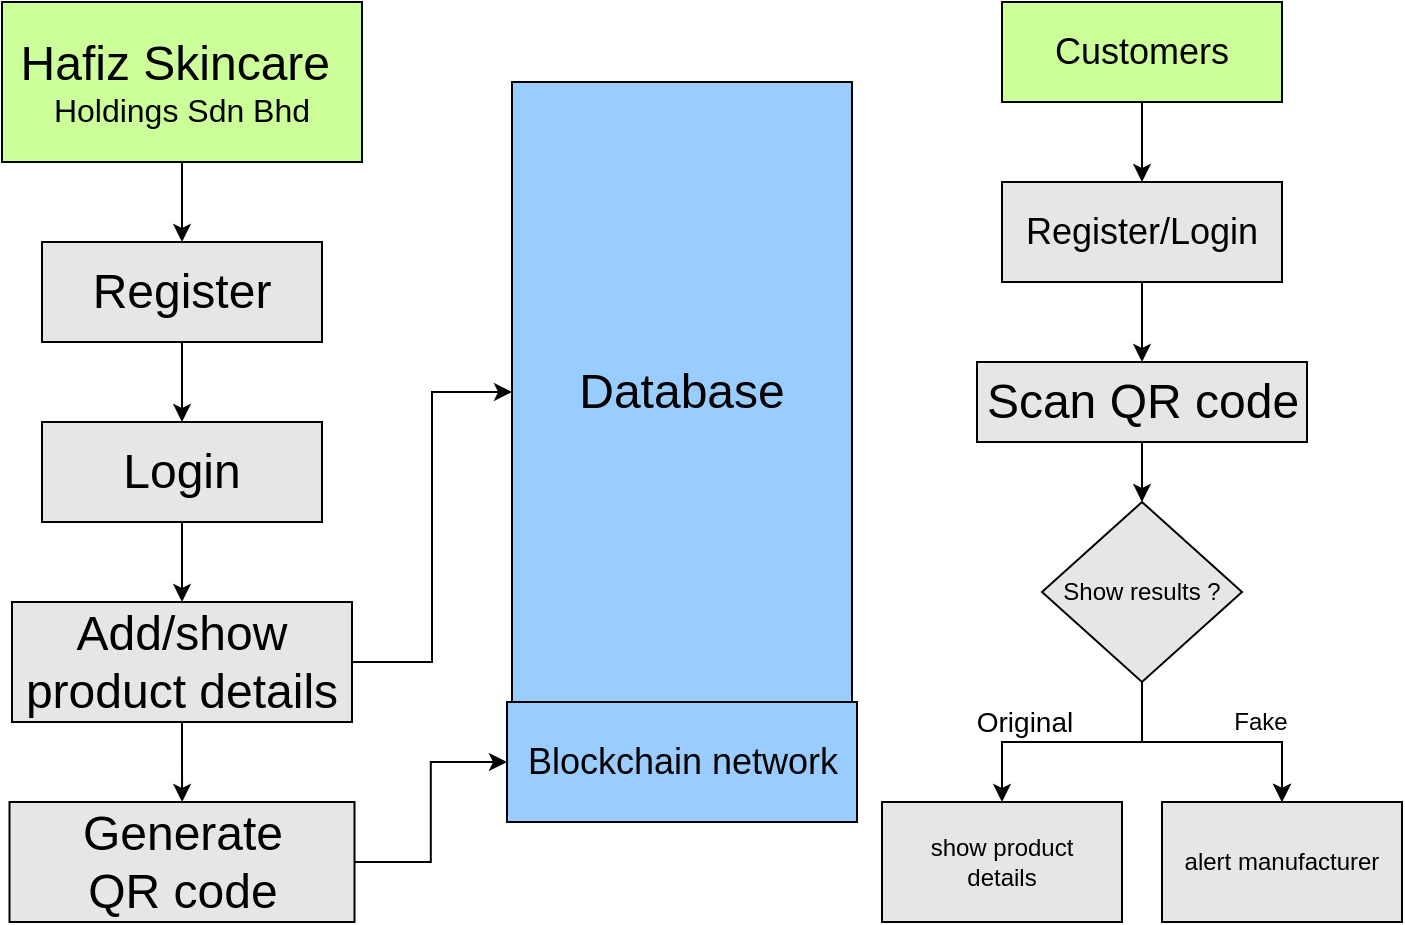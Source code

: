 <mxfile version="26.0.5">
  <diagram name="Page-1" id="3gZtPOe4iSw4VnZKg66k">
    <mxGraphModel dx="1177" dy="516" grid="1" gridSize="10" guides="1" tooltips="1" connect="1" arrows="1" fold="1" page="1" pageScale="1" pageWidth="827" pageHeight="1169" math="0" shadow="0">
      <root>
        <mxCell id="0" />
        <mxCell id="1" parent="0" />
        <mxCell id="5J_db6puCuf9g6wJQgKq-3" value="" style="edgeStyle=orthogonalEdgeStyle;rounded=0;orthogonalLoop=1;jettySize=auto;html=1;" edge="1" parent="1" source="5J_db6puCuf9g6wJQgKq-1" target="5J_db6puCuf9g6wJQgKq-2">
          <mxGeometry relative="1" as="geometry" />
        </mxCell>
        <mxCell id="5J_db6puCuf9g6wJQgKq-1" value="&lt;font style=&quot;font-size: 24px;&quot;&gt;Hafiz Skincare&amp;nbsp;&lt;/font&gt;&lt;div&gt;&lt;font size=&quot;3&quot;&gt;Holdings Sdn Bhd&lt;/font&gt;&lt;/div&gt;" style="rounded=0;whiteSpace=wrap;html=1;fillColor=#CCFF99;" vertex="1" parent="1">
          <mxGeometry x="70" y="230" width="180" height="80" as="geometry" />
        </mxCell>
        <mxCell id="5J_db6puCuf9g6wJQgKq-5" value="" style="edgeStyle=orthogonalEdgeStyle;rounded=0;orthogonalLoop=1;jettySize=auto;html=1;" edge="1" parent="1" source="5J_db6puCuf9g6wJQgKq-2" target="5J_db6puCuf9g6wJQgKq-4">
          <mxGeometry relative="1" as="geometry" />
        </mxCell>
        <mxCell id="5J_db6puCuf9g6wJQgKq-2" value="&lt;font style=&quot;font-size: 24px;&quot;&gt;Register&lt;/font&gt;" style="rounded=0;whiteSpace=wrap;html=1;fillColor=#E6E6E6;" vertex="1" parent="1">
          <mxGeometry x="90" y="350" width="140" height="50" as="geometry" />
        </mxCell>
        <mxCell id="5J_db6puCuf9g6wJQgKq-7" value="" style="edgeStyle=orthogonalEdgeStyle;rounded=0;orthogonalLoop=1;jettySize=auto;html=1;" edge="1" parent="1" source="5J_db6puCuf9g6wJQgKq-4" target="5J_db6puCuf9g6wJQgKq-6">
          <mxGeometry relative="1" as="geometry" />
        </mxCell>
        <mxCell id="5J_db6puCuf9g6wJQgKq-4" value="&lt;font style=&quot;font-size: 24px;&quot;&gt;Login&lt;/font&gt;" style="rounded=0;whiteSpace=wrap;html=1;fillColor=#E6E6E6;" vertex="1" parent="1">
          <mxGeometry x="90" y="440" width="140" height="50" as="geometry" />
        </mxCell>
        <mxCell id="5J_db6puCuf9g6wJQgKq-9" value="" style="edgeStyle=orthogonalEdgeStyle;rounded=0;orthogonalLoop=1;jettySize=auto;html=1;" edge="1" parent="1" source="5J_db6puCuf9g6wJQgKq-6" target="5J_db6puCuf9g6wJQgKq-8">
          <mxGeometry relative="1" as="geometry" />
        </mxCell>
        <mxCell id="5J_db6puCuf9g6wJQgKq-11" value="" style="edgeStyle=orthogonalEdgeStyle;rounded=0;orthogonalLoop=1;jettySize=auto;html=1;" edge="1" parent="1" source="5J_db6puCuf9g6wJQgKq-6" target="5J_db6puCuf9g6wJQgKq-10">
          <mxGeometry relative="1" as="geometry" />
        </mxCell>
        <mxCell id="5J_db6puCuf9g6wJQgKq-6" value="&lt;font style=&quot;font-size: 24px;&quot;&gt;Add/show&lt;/font&gt;&lt;div&gt;&lt;font style=&quot;font-size: 24px;&quot;&gt;product details&lt;/font&gt;&lt;/div&gt;" style="rounded=0;whiteSpace=wrap;html=1;fillColor=#E6E6E6;" vertex="1" parent="1">
          <mxGeometry x="75" y="530" width="170" height="60" as="geometry" />
        </mxCell>
        <mxCell id="5J_db6puCuf9g6wJQgKq-15" style="edgeStyle=orthogonalEdgeStyle;rounded=0;orthogonalLoop=1;jettySize=auto;html=1;entryX=0;entryY=0.5;entryDx=0;entryDy=0;" edge="1" parent="1" source="5J_db6puCuf9g6wJQgKq-8" target="5J_db6puCuf9g6wJQgKq-14">
          <mxGeometry relative="1" as="geometry" />
        </mxCell>
        <mxCell id="5J_db6puCuf9g6wJQgKq-8" value="&lt;font style=&quot;font-size: 24px;&quot;&gt;Generate&lt;/font&gt;&lt;div&gt;&lt;font style=&quot;font-size: 24px;&quot;&gt;QR code&lt;/font&gt;&lt;/div&gt;" style="rounded=0;whiteSpace=wrap;html=1;fillColor=#E6E6E6;" vertex="1" parent="1">
          <mxGeometry x="73.75" y="630" width="172.5" height="60" as="geometry" />
        </mxCell>
        <mxCell id="5J_db6puCuf9g6wJQgKq-10" value="&lt;span style=&quot;font-size: 24px;&quot;&gt;Database&lt;/span&gt;" style="rounded=0;whiteSpace=wrap;html=1;fillColor=#99CCFF;" vertex="1" parent="1">
          <mxGeometry x="325" y="270" width="170" height="310" as="geometry" />
        </mxCell>
        <mxCell id="5J_db6puCuf9g6wJQgKq-14" value="&lt;font style=&quot;font-size: 18px;&quot;&gt;Blockchain network&lt;/font&gt;" style="rounded=0;whiteSpace=wrap;html=1;fillColor=#99CCFF;" vertex="1" parent="1">
          <mxGeometry x="322.5" y="580" width="175" height="60" as="geometry" />
        </mxCell>
        <mxCell id="5J_db6puCuf9g6wJQgKq-18" value="" style="edgeStyle=orthogonalEdgeStyle;rounded=0;orthogonalLoop=1;jettySize=auto;html=1;" edge="1" parent="1" source="5J_db6puCuf9g6wJQgKq-16" target="5J_db6puCuf9g6wJQgKq-17">
          <mxGeometry relative="1" as="geometry" />
        </mxCell>
        <mxCell id="5J_db6puCuf9g6wJQgKq-16" value="&lt;font style=&quot;font-size: 18px;&quot;&gt;Customers&lt;/font&gt;" style="rounded=0;whiteSpace=wrap;html=1;fillColor=#CCFF99;" vertex="1" parent="1">
          <mxGeometry x="570" y="230" width="140" height="50" as="geometry" />
        </mxCell>
        <mxCell id="5J_db6puCuf9g6wJQgKq-20" value="" style="edgeStyle=orthogonalEdgeStyle;rounded=0;orthogonalLoop=1;jettySize=auto;html=1;" edge="1" parent="1" source="5J_db6puCuf9g6wJQgKq-17" target="5J_db6puCuf9g6wJQgKq-19">
          <mxGeometry relative="1" as="geometry" />
        </mxCell>
        <mxCell id="5J_db6puCuf9g6wJQgKq-17" value="&lt;font style=&quot;font-size: 18px;&quot;&gt;Register/Login&lt;/font&gt;" style="rounded=0;whiteSpace=wrap;html=1;fillColor=#E6E6E6;" vertex="1" parent="1">
          <mxGeometry x="570" y="320" width="140" height="50" as="geometry" />
        </mxCell>
        <mxCell id="5J_db6puCuf9g6wJQgKq-22" value="" style="edgeStyle=orthogonalEdgeStyle;rounded=0;orthogonalLoop=1;jettySize=auto;html=1;" edge="1" parent="1" source="5J_db6puCuf9g6wJQgKq-19" target="5J_db6puCuf9g6wJQgKq-21">
          <mxGeometry relative="1" as="geometry" />
        </mxCell>
        <mxCell id="5J_db6puCuf9g6wJQgKq-19" value="&lt;span style=&quot;font-size: 24px;&quot;&gt;Scan QR code&lt;/span&gt;" style="rounded=0;whiteSpace=wrap;html=1;fillColor=#E6E6E6;" vertex="1" parent="1">
          <mxGeometry x="557.5" y="410" width="165" height="40" as="geometry" />
        </mxCell>
        <mxCell id="5J_db6puCuf9g6wJQgKq-27" value="" style="edgeStyle=orthogonalEdgeStyle;rounded=0;orthogonalLoop=1;jettySize=auto;html=1;" edge="1" parent="1" source="5J_db6puCuf9g6wJQgKq-21" target="5J_db6puCuf9g6wJQgKq-25">
          <mxGeometry relative="1" as="geometry" />
        </mxCell>
        <mxCell id="5J_db6puCuf9g6wJQgKq-21" value="Show results ?" style="rhombus;whiteSpace=wrap;html=1;rounded=0;fillColor=#E6E6E6;" vertex="1" parent="1">
          <mxGeometry x="590" y="480" width="100" height="90" as="geometry" />
        </mxCell>
        <mxCell id="5J_db6puCuf9g6wJQgKq-24" value="show product&lt;div&gt;details&lt;/div&gt;" style="rounded=0;whiteSpace=wrap;html=1;fillColor=#E6E6E6;" vertex="1" parent="1">
          <mxGeometry x="510" y="630" width="120" height="60" as="geometry" />
        </mxCell>
        <mxCell id="5J_db6puCuf9g6wJQgKq-25" value="alert manufacturer" style="rounded=0;whiteSpace=wrap;html=1;fillColor=#E6E6E6;" vertex="1" parent="1">
          <mxGeometry x="650" y="630" width="120" height="60" as="geometry" />
        </mxCell>
        <mxCell id="5J_db6puCuf9g6wJQgKq-26" value="" style="endArrow=classic;startArrow=classic;html=1;rounded=0;exitX=0.5;exitY=0;exitDx=0;exitDy=0;entryX=0.5;entryY=0;entryDx=0;entryDy=0;" edge="1" parent="1" source="5J_db6puCuf9g6wJQgKq-24" target="5J_db6puCuf9g6wJQgKq-25">
          <mxGeometry width="50" height="50" relative="1" as="geometry">
            <mxPoint x="570" y="620" as="sourcePoint" />
            <mxPoint x="620" y="570" as="targetPoint" />
            <Array as="points">
              <mxPoint x="570" y="600" />
              <mxPoint x="640" y="600" />
              <mxPoint x="710" y="600" />
            </Array>
          </mxGeometry>
        </mxCell>
        <mxCell id="5J_db6puCuf9g6wJQgKq-28" value="&lt;font style=&quot;font-size: 14px;&quot;&gt;Original&lt;/font&gt;" style="edgeLabel;html=1;align=center;verticalAlign=middle;resizable=0;points=[];" vertex="1" connectable="0" parent="5J_db6puCuf9g6wJQgKq-26">
          <mxGeometry x="-0.592" y="3" relative="1" as="geometry">
            <mxPoint y="-7" as="offset" />
          </mxGeometry>
        </mxCell>
        <mxCell id="5J_db6puCuf9g6wJQgKq-29" value="Fake" style="text;html=1;align=center;verticalAlign=middle;resizable=0;points=[];autosize=1;strokeColor=none;fillColor=none;" vertex="1" parent="1">
          <mxGeometry x="673.5" y="575" width="50" height="30" as="geometry" />
        </mxCell>
      </root>
    </mxGraphModel>
  </diagram>
</mxfile>
